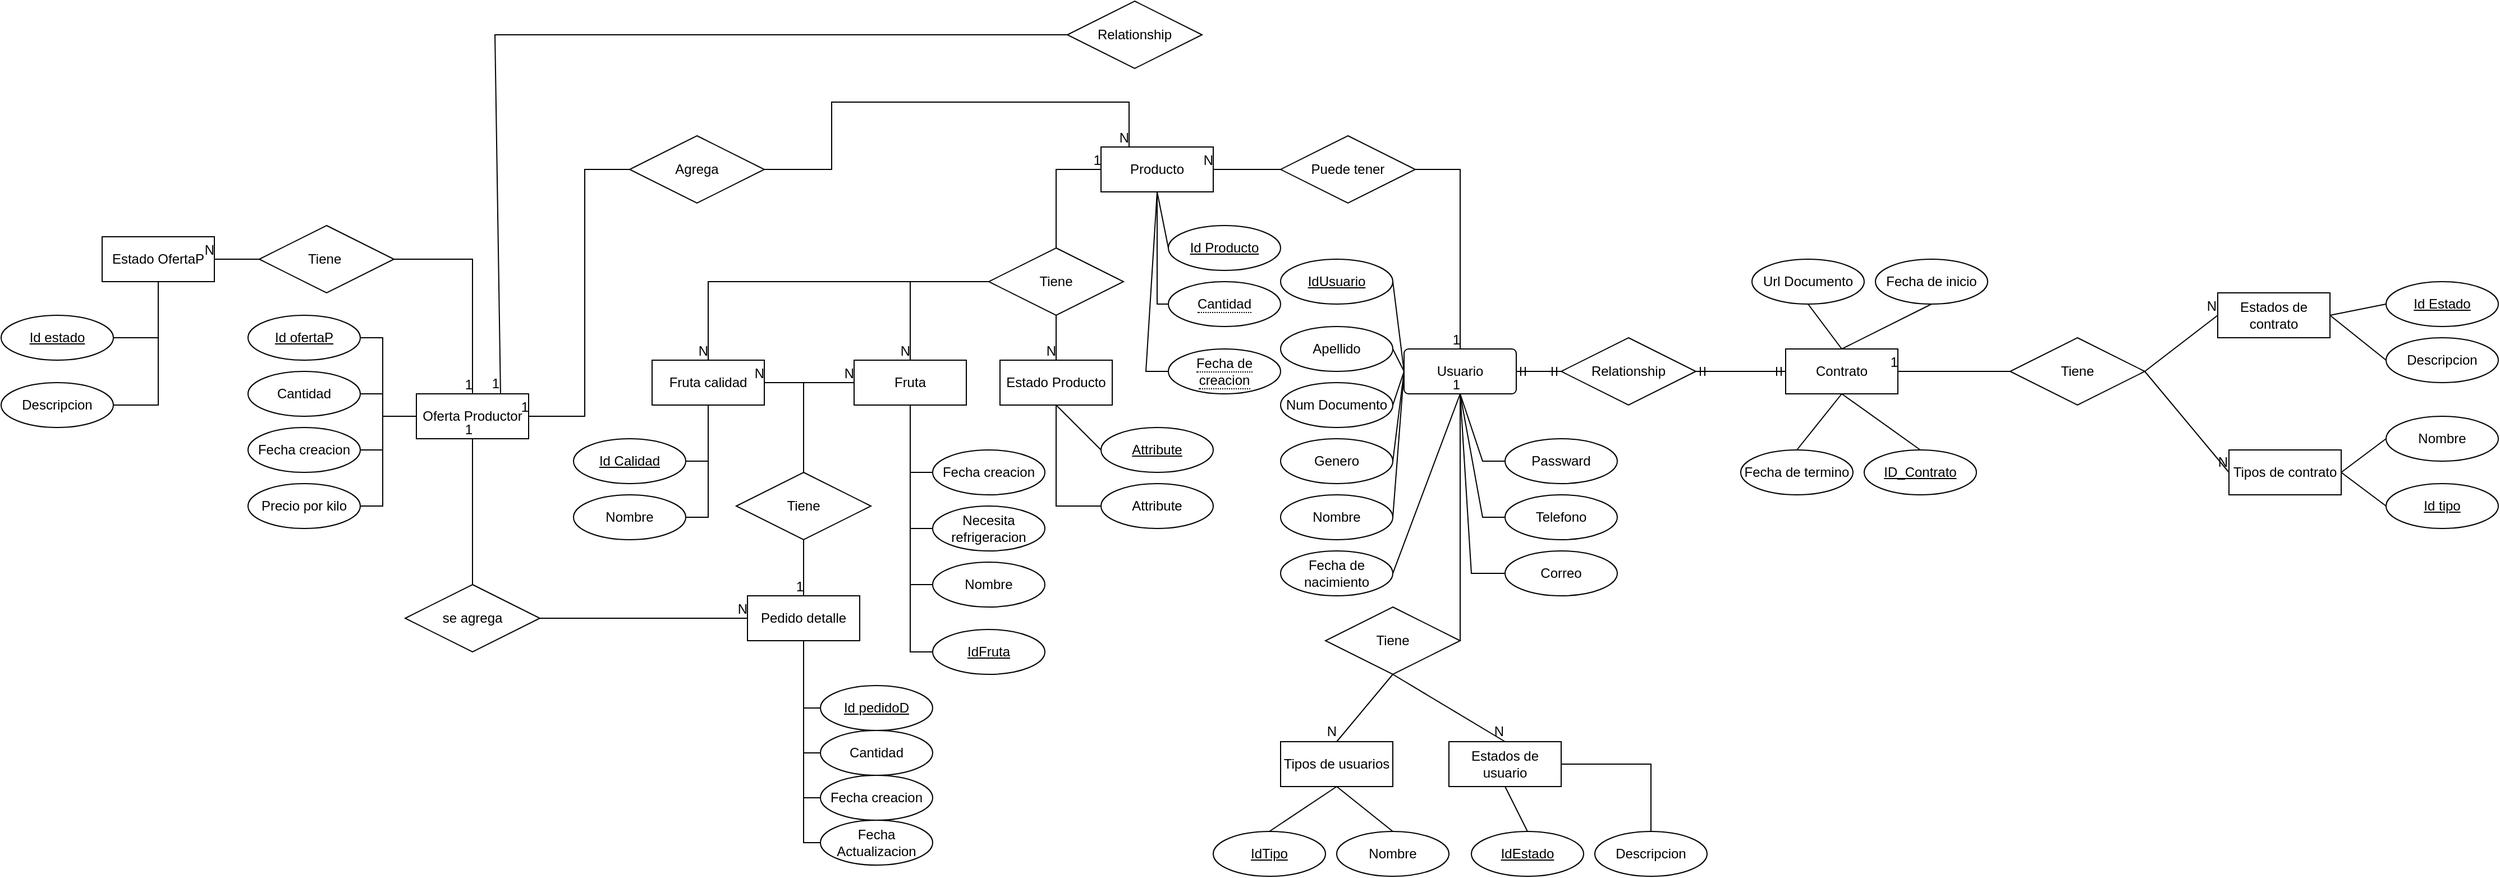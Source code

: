 <mxfile version="15.9.4" type="github">
  <diagram id="R2lEEEUBdFMjLlhIrx00" name="Page-1">
    <mxGraphModel dx="3326" dy="1999" grid="1" gridSize="10" guides="1" tooltips="1" connect="1" arrows="1" fold="1" page="1" pageScale="1" pageWidth="850" pageHeight="1100" math="0" shadow="0" extFonts="Permanent Marker^https://fonts.googleapis.com/css?family=Permanent+Marker">
      <root>
        <mxCell id="0" />
        <mxCell id="1" parent="0" />
        <mxCell id="aYr2zcl_cZT3gbwT4TpR-2" value="Contrato" style="whiteSpace=wrap;html=1;align=center;" vertex="1" parent="1">
          <mxGeometry x="450" y="210" width="100" height="40" as="geometry" />
        </mxCell>
        <mxCell id="aYr2zcl_cZT3gbwT4TpR-3" value="Tiene" style="shape=rhombus;perimeter=rhombusPerimeter;whiteSpace=wrap;html=1;align=center;" vertex="1" parent="1">
          <mxGeometry x="650" y="200" width="120" height="60" as="geometry" />
        </mxCell>
        <mxCell id="aYr2zcl_cZT3gbwT4TpR-4" value="Estados de contrato" style="whiteSpace=wrap;html=1;align=center;" vertex="1" parent="1">
          <mxGeometry x="835" y="160" width="100" height="40" as="geometry" />
        </mxCell>
        <mxCell id="aYr2zcl_cZT3gbwT4TpR-5" value="Tipos de contrato" style="whiteSpace=wrap;html=1;align=center;" vertex="1" parent="1">
          <mxGeometry x="845" y="300" width="100" height="40" as="geometry" />
        </mxCell>
        <mxCell id="aYr2zcl_cZT3gbwT4TpR-14" value="ID_Contrato&lt;br&gt;" style="ellipse;whiteSpace=wrap;html=1;align=center;fontStyle=4;" vertex="1" parent="1">
          <mxGeometry x="520" y="300" width="100" height="40" as="geometry" />
        </mxCell>
        <mxCell id="aYr2zcl_cZT3gbwT4TpR-15" value="Fecha de termino" style="ellipse;whiteSpace=wrap;html=1;align=center;" vertex="1" parent="1">
          <mxGeometry x="410" y="300" width="100" height="40" as="geometry" />
        </mxCell>
        <mxCell id="aYr2zcl_cZT3gbwT4TpR-16" value="Fecha de inicio" style="ellipse;whiteSpace=wrap;html=1;align=center;" vertex="1" parent="1">
          <mxGeometry x="530" y="130" width="100" height="40" as="geometry" />
        </mxCell>
        <mxCell id="aYr2zcl_cZT3gbwT4TpR-17" value="Url Documento" style="ellipse;whiteSpace=wrap;html=1;align=center;" vertex="1" parent="1">
          <mxGeometry x="420" y="130" width="100" height="40" as="geometry" />
        </mxCell>
        <mxCell id="aYr2zcl_cZT3gbwT4TpR-20" value="Descripcion" style="ellipse;whiteSpace=wrap;html=1;align=center;" vertex="1" parent="1">
          <mxGeometry x="985" y="200" width="100" height="40" as="geometry" />
        </mxCell>
        <mxCell id="aYr2zcl_cZT3gbwT4TpR-21" value="Id Estado" style="ellipse;whiteSpace=wrap;html=1;align=center;fontStyle=4;" vertex="1" parent="1">
          <mxGeometry x="985" y="150" width="100" height="40" as="geometry" />
        </mxCell>
        <mxCell id="aYr2zcl_cZT3gbwT4TpR-22" value="Nombre" style="ellipse;whiteSpace=wrap;html=1;align=center;" vertex="1" parent="1">
          <mxGeometry x="985" y="270" width="100" height="40" as="geometry" />
        </mxCell>
        <mxCell id="aYr2zcl_cZT3gbwT4TpR-23" value="Id tipo" style="ellipse;whiteSpace=wrap;html=1;align=center;fontStyle=4;" vertex="1" parent="1">
          <mxGeometry x="985" y="330" width="100" height="40" as="geometry" />
        </mxCell>
        <mxCell id="aYr2zcl_cZT3gbwT4TpR-24" value="" style="endArrow=none;html=1;rounded=0;exitX=0;exitY=0.5;exitDx=0;exitDy=0;entryX=1;entryY=0.5;entryDx=0;entryDy=0;" edge="1" parent="1" source="aYr2zcl_cZT3gbwT4TpR-23" target="aYr2zcl_cZT3gbwT4TpR-5">
          <mxGeometry relative="1" as="geometry">
            <mxPoint x="775" y="420" as="sourcePoint" />
            <mxPoint x="935" y="420" as="targetPoint" />
          </mxGeometry>
        </mxCell>
        <mxCell id="aYr2zcl_cZT3gbwT4TpR-26" value="" style="endArrow=none;html=1;rounded=0;exitX=0;exitY=0.5;exitDx=0;exitDy=0;entryX=1;entryY=0.5;entryDx=0;entryDy=0;" edge="1" parent="1" source="aYr2zcl_cZT3gbwT4TpR-21" target="aYr2zcl_cZT3gbwT4TpR-4">
          <mxGeometry relative="1" as="geometry">
            <mxPoint x="715" y="490" as="sourcePoint" />
            <mxPoint x="875" y="490" as="targetPoint" />
          </mxGeometry>
        </mxCell>
        <mxCell id="aYr2zcl_cZT3gbwT4TpR-29" value="" style="endArrow=none;html=1;rounded=0;entryX=1;entryY=0.5;entryDx=0;entryDy=0;exitX=0;exitY=0.5;exitDx=0;exitDy=0;" edge="1" parent="1" source="aYr2zcl_cZT3gbwT4TpR-3" target="aYr2zcl_cZT3gbwT4TpR-2">
          <mxGeometry relative="1" as="geometry">
            <mxPoint x="520" y="400" as="sourcePoint" />
            <mxPoint x="680" y="400" as="targetPoint" />
          </mxGeometry>
        </mxCell>
        <mxCell id="aYr2zcl_cZT3gbwT4TpR-30" value="1" style="resizable=0;html=1;align=right;verticalAlign=bottom;" connectable="0" vertex="1" parent="aYr2zcl_cZT3gbwT4TpR-29">
          <mxGeometry x="1" relative="1" as="geometry" />
        </mxCell>
        <mxCell id="aYr2zcl_cZT3gbwT4TpR-31" value="" style="endArrow=none;html=1;rounded=0;exitX=1;exitY=0.5;exitDx=0;exitDy=0;entryX=0;entryY=0.5;entryDx=0;entryDy=0;" edge="1" parent="1" source="aYr2zcl_cZT3gbwT4TpR-3" target="aYr2zcl_cZT3gbwT4TpR-4">
          <mxGeometry relative="1" as="geometry">
            <mxPoint x="725" y="119.5" as="sourcePoint" />
            <mxPoint x="885" y="119.5" as="targetPoint" />
          </mxGeometry>
        </mxCell>
        <mxCell id="aYr2zcl_cZT3gbwT4TpR-32" value="N" style="resizable=0;html=1;align=right;verticalAlign=bottom;" connectable="0" vertex="1" parent="aYr2zcl_cZT3gbwT4TpR-31">
          <mxGeometry x="1" relative="1" as="geometry" />
        </mxCell>
        <mxCell id="aYr2zcl_cZT3gbwT4TpR-33" value="" style="endArrow=none;html=1;rounded=0;entryX=0;entryY=0.5;entryDx=0;entryDy=0;exitX=1;exitY=0.5;exitDx=0;exitDy=0;" edge="1" parent="1" source="aYr2zcl_cZT3gbwT4TpR-3" target="aYr2zcl_cZT3gbwT4TpR-5">
          <mxGeometry relative="1" as="geometry">
            <mxPoint x="725" y="120" as="sourcePoint" />
            <mxPoint x="745" y="310" as="targetPoint" />
          </mxGeometry>
        </mxCell>
        <mxCell id="aYr2zcl_cZT3gbwT4TpR-34" value="N" style="resizable=0;html=1;align=right;verticalAlign=bottom;" connectable="0" vertex="1" parent="aYr2zcl_cZT3gbwT4TpR-33">
          <mxGeometry x="1" relative="1" as="geometry" />
        </mxCell>
        <mxCell id="aYr2zcl_cZT3gbwT4TpR-35" value="" style="endArrow=none;html=1;rounded=0;exitX=0;exitY=0.5;exitDx=0;exitDy=0;entryX=1;entryY=0.5;entryDx=0;entryDy=0;" edge="1" parent="1" source="aYr2zcl_cZT3gbwT4TpR-20" target="aYr2zcl_cZT3gbwT4TpR-4">
          <mxGeometry relative="1" as="geometry">
            <mxPoint x="985" y="219.5" as="sourcePoint" />
            <mxPoint x="1145" y="219.5" as="targetPoint" />
          </mxGeometry>
        </mxCell>
        <mxCell id="aYr2zcl_cZT3gbwT4TpR-36" value="" style="endArrow=none;html=1;rounded=0;exitX=1;exitY=0.5;exitDx=0;exitDy=0;entryX=0;entryY=0.5;entryDx=0;entryDy=0;" edge="1" parent="1" source="aYr2zcl_cZT3gbwT4TpR-5" target="aYr2zcl_cZT3gbwT4TpR-22">
          <mxGeometry relative="1" as="geometry">
            <mxPoint x="735" y="510" as="sourcePoint" />
            <mxPoint x="895" y="510" as="targetPoint" />
          </mxGeometry>
        </mxCell>
        <mxCell id="aYr2zcl_cZT3gbwT4TpR-37" value="" style="endArrow=none;html=1;rounded=0;exitX=0.5;exitY=1;exitDx=0;exitDy=0;entryX=0.5;entryY=0;entryDx=0;entryDy=0;" edge="1" parent="1" source="aYr2zcl_cZT3gbwT4TpR-16" target="aYr2zcl_cZT3gbwT4TpR-2">
          <mxGeometry relative="1" as="geometry">
            <mxPoint x="900" y="140" as="sourcePoint" />
            <mxPoint x="810" y="180" as="targetPoint" />
            <Array as="points" />
          </mxGeometry>
        </mxCell>
        <mxCell id="aYr2zcl_cZT3gbwT4TpR-38" value="" style="endArrow=none;html=1;rounded=0;exitX=0.5;exitY=1;exitDx=0;exitDy=0;entryX=0.5;entryY=0;entryDx=0;entryDy=0;" edge="1" parent="1" source="aYr2zcl_cZT3gbwT4TpR-17" target="aYr2zcl_cZT3gbwT4TpR-2">
          <mxGeometry relative="1" as="geometry">
            <mxPoint x="910" y="150" as="sourcePoint" />
            <mxPoint x="820" y="190" as="targetPoint" />
          </mxGeometry>
        </mxCell>
        <mxCell id="aYr2zcl_cZT3gbwT4TpR-39" value="" style="endArrow=none;html=1;rounded=0;exitX=0.5;exitY=0;exitDx=0;exitDy=0;entryX=0.5;entryY=1;entryDx=0;entryDy=0;" edge="1" parent="1" source="aYr2zcl_cZT3gbwT4TpR-15" target="aYr2zcl_cZT3gbwT4TpR-2">
          <mxGeometry relative="1" as="geometry">
            <mxPoint x="920" y="160" as="sourcePoint" />
            <mxPoint x="830" y="200" as="targetPoint" />
          </mxGeometry>
        </mxCell>
        <mxCell id="aYr2zcl_cZT3gbwT4TpR-40" value="" style="endArrow=none;html=1;rounded=0;exitX=0.5;exitY=0;exitDx=0;exitDy=0;entryX=0.5;entryY=1;entryDx=0;entryDy=0;" edge="1" parent="1" source="aYr2zcl_cZT3gbwT4TpR-14" target="aYr2zcl_cZT3gbwT4TpR-2">
          <mxGeometry relative="1" as="geometry">
            <mxPoint x="930" y="170" as="sourcePoint" />
            <mxPoint x="840" y="210" as="targetPoint" />
          </mxGeometry>
        </mxCell>
        <mxCell id="aYr2zcl_cZT3gbwT4TpR-41" value="Relationship" style="shape=rhombus;perimeter=rhombusPerimeter;whiteSpace=wrap;html=1;align=center;" vertex="1" parent="1">
          <mxGeometry x="250" y="200" width="120" height="60" as="geometry" />
        </mxCell>
        <mxCell id="aYr2zcl_cZT3gbwT4TpR-42" value="Usuario" style="rounded=1;arcSize=10;whiteSpace=wrap;html=1;align=center;" vertex="1" parent="1">
          <mxGeometry x="110" y="210" width="100" height="40" as="geometry" />
        </mxCell>
        <mxCell id="aYr2zcl_cZT3gbwT4TpR-43" value="Tiene" style="shape=rhombus;perimeter=rhombusPerimeter;whiteSpace=wrap;html=1;align=center;" vertex="1" parent="1">
          <mxGeometry x="40" y="440" width="120" height="60" as="geometry" />
        </mxCell>
        <mxCell id="aYr2zcl_cZT3gbwT4TpR-44" value="Tipos de usuarios" style="whiteSpace=wrap;html=1;align=center;" vertex="1" parent="1">
          <mxGeometry y="560" width="100" height="40" as="geometry" />
        </mxCell>
        <mxCell id="aYr2zcl_cZT3gbwT4TpR-45" value="Estados de usuario" style="whiteSpace=wrap;html=1;align=center;" vertex="1" parent="1">
          <mxGeometry x="150" y="560" width="100" height="40" as="geometry" />
        </mxCell>
        <mxCell id="aYr2zcl_cZT3gbwT4TpR-46" value="" style="endArrow=none;html=1;rounded=0;entryX=0.5;entryY=1;entryDx=0;entryDy=0;exitX=1;exitY=0.5;exitDx=0;exitDy=0;" edge="1" parent="1" source="aYr2zcl_cZT3gbwT4TpR-43" target="aYr2zcl_cZT3gbwT4TpR-42">
          <mxGeometry relative="1" as="geometry">
            <mxPoint x="100" y="510" as="sourcePoint" />
            <mxPoint x="260" y="510" as="targetPoint" />
          </mxGeometry>
        </mxCell>
        <mxCell id="aYr2zcl_cZT3gbwT4TpR-47" value="1" style="resizable=0;html=1;align=right;verticalAlign=bottom;" connectable="0" vertex="1" parent="aYr2zcl_cZT3gbwT4TpR-46">
          <mxGeometry x="1" relative="1" as="geometry" />
        </mxCell>
        <mxCell id="aYr2zcl_cZT3gbwT4TpR-48" value="" style="endArrow=none;html=1;rounded=0;exitX=0.5;exitY=1;exitDx=0;exitDy=0;entryX=0.5;entryY=0;entryDx=0;entryDy=0;" edge="1" parent="1" source="aYr2zcl_cZT3gbwT4TpR-43" target="aYr2zcl_cZT3gbwT4TpR-44">
          <mxGeometry relative="1" as="geometry">
            <mxPoint x="60" y="500" as="sourcePoint" />
            <mxPoint x="220" y="500" as="targetPoint" />
          </mxGeometry>
        </mxCell>
        <mxCell id="aYr2zcl_cZT3gbwT4TpR-49" value="N" style="resizable=0;html=1;align=right;verticalAlign=bottom;" connectable="0" vertex="1" parent="aYr2zcl_cZT3gbwT4TpR-48">
          <mxGeometry x="1" relative="1" as="geometry" />
        </mxCell>
        <mxCell id="aYr2zcl_cZT3gbwT4TpR-55" value="" style="edgeStyle=entityRelationEdgeStyle;fontSize=12;html=1;endArrow=ERmandOne;startArrow=ERmandOne;rounded=0;entryX=0;entryY=0.5;entryDx=0;entryDy=0;exitX=1;exitY=0.5;exitDx=0;exitDy=0;" edge="1" parent="1" source="aYr2zcl_cZT3gbwT4TpR-41" target="aYr2zcl_cZT3gbwT4TpR-2">
          <mxGeometry width="100" height="100" relative="1" as="geometry">
            <mxPoint x="140" y="670" as="sourcePoint" />
            <mxPoint x="240" y="570" as="targetPoint" />
          </mxGeometry>
        </mxCell>
        <mxCell id="aYr2zcl_cZT3gbwT4TpR-56" value="" style="edgeStyle=entityRelationEdgeStyle;fontSize=12;html=1;endArrow=ERmandOne;startArrow=ERmandOne;rounded=0;entryX=0;entryY=0.5;entryDx=0;entryDy=0;exitX=1;exitY=0.5;exitDx=0;exitDy=0;" edge="1" parent="1" source="aYr2zcl_cZT3gbwT4TpR-42" target="aYr2zcl_cZT3gbwT4TpR-41">
          <mxGeometry width="100" height="100" relative="1" as="geometry">
            <mxPoint x="380" y="240" as="sourcePoint" />
            <mxPoint x="460" y="240" as="targetPoint" />
          </mxGeometry>
        </mxCell>
        <mxCell id="aYr2zcl_cZT3gbwT4TpR-57" value="IdTipo" style="ellipse;whiteSpace=wrap;html=1;align=center;fontStyle=4;" vertex="1" parent="1">
          <mxGeometry x="-60" y="640" width="100" height="40" as="geometry" />
        </mxCell>
        <mxCell id="aYr2zcl_cZT3gbwT4TpR-58" value="Nombre" style="ellipse;whiteSpace=wrap;html=1;align=center;" vertex="1" parent="1">
          <mxGeometry x="50" y="640" width="100" height="40" as="geometry" />
        </mxCell>
        <mxCell id="aYr2zcl_cZT3gbwT4TpR-59" value="IdEstado" style="ellipse;whiteSpace=wrap;html=1;align=center;fontStyle=4;" vertex="1" parent="1">
          <mxGeometry x="170" y="640" width="100" height="40" as="geometry" />
        </mxCell>
        <mxCell id="aYr2zcl_cZT3gbwT4TpR-60" value="Descripcion" style="ellipse;whiteSpace=wrap;html=1;align=center;" vertex="1" parent="1">
          <mxGeometry x="280" y="640" width="100" height="40" as="geometry" />
        </mxCell>
        <mxCell id="aYr2zcl_cZT3gbwT4TpR-61" value="" style="endArrow=none;html=1;rounded=0;exitX=1;exitY=0.5;exitDx=0;exitDy=0;entryX=0.5;entryY=0;entryDx=0;entryDy=0;" edge="1" parent="1" source="aYr2zcl_cZT3gbwT4TpR-45" target="aYr2zcl_cZT3gbwT4TpR-60">
          <mxGeometry relative="1" as="geometry">
            <mxPoint x="100" y="710" as="sourcePoint" />
            <mxPoint x="260" y="710" as="targetPoint" />
            <Array as="points">
              <mxPoint x="330" y="580" />
            </Array>
          </mxGeometry>
        </mxCell>
        <mxCell id="aYr2zcl_cZT3gbwT4TpR-62" value="" style="endArrow=none;html=1;rounded=0;exitX=0.5;exitY=1;exitDx=0;exitDy=0;entryX=0.5;entryY=0;entryDx=0;entryDy=0;" edge="1" parent="1" source="aYr2zcl_cZT3gbwT4TpR-45" target="aYr2zcl_cZT3gbwT4TpR-59">
          <mxGeometry relative="1" as="geometry">
            <mxPoint x="260" y="590" as="sourcePoint" />
            <mxPoint x="310" y="580" as="targetPoint" />
          </mxGeometry>
        </mxCell>
        <mxCell id="aYr2zcl_cZT3gbwT4TpR-63" value="" style="endArrow=none;html=1;rounded=0;exitX=0.5;exitY=1;exitDx=0;exitDy=0;entryX=0.5;entryY=0;entryDx=0;entryDy=0;" edge="1" parent="1" source="aYr2zcl_cZT3gbwT4TpR-44" target="aYr2zcl_cZT3gbwT4TpR-58">
          <mxGeometry relative="1" as="geometry">
            <mxPoint x="270" y="600" as="sourcePoint" />
            <mxPoint x="320" y="590" as="targetPoint" />
            <Array as="points" />
          </mxGeometry>
        </mxCell>
        <mxCell id="aYr2zcl_cZT3gbwT4TpR-64" value="" style="endArrow=none;html=1;rounded=0;exitX=0.5;exitY=1;exitDx=0;exitDy=0;entryX=0.5;entryY=0;entryDx=0;entryDy=0;" edge="1" parent="1" source="aYr2zcl_cZT3gbwT4TpR-44" target="aYr2zcl_cZT3gbwT4TpR-57">
          <mxGeometry relative="1" as="geometry">
            <mxPoint x="280" y="610" as="sourcePoint" />
            <mxPoint x="330" y="600" as="targetPoint" />
          </mxGeometry>
        </mxCell>
        <mxCell id="aYr2zcl_cZT3gbwT4TpR-65" value="IdUsuario" style="ellipse;whiteSpace=wrap;html=1;align=center;fontStyle=4;" vertex="1" parent="1">
          <mxGeometry y="130" width="100" height="40" as="geometry" />
        </mxCell>
        <mxCell id="aYr2zcl_cZT3gbwT4TpR-66" value="Correo" style="ellipse;whiteSpace=wrap;html=1;align=center;" vertex="1" parent="1">
          <mxGeometry x="200" y="390" width="100" height="40" as="geometry" />
        </mxCell>
        <mxCell id="aYr2zcl_cZT3gbwT4TpR-67" value="Genero" style="ellipse;whiteSpace=wrap;html=1;align=center;" vertex="1" parent="1">
          <mxGeometry y="290" width="100" height="40" as="geometry" />
        </mxCell>
        <mxCell id="aYr2zcl_cZT3gbwT4TpR-68" value="Fecha de nacimiento" style="ellipse;whiteSpace=wrap;html=1;align=center;direction=west;" vertex="1" parent="1">
          <mxGeometry y="390" width="100" height="40" as="geometry" />
        </mxCell>
        <mxCell id="aYr2zcl_cZT3gbwT4TpR-69" value="Apellido" style="ellipse;whiteSpace=wrap;html=1;align=center;" vertex="1" parent="1">
          <mxGeometry y="190" width="100" height="40" as="geometry" />
        </mxCell>
        <mxCell id="aYr2zcl_cZT3gbwT4TpR-70" value="Nombre" style="ellipse;whiteSpace=wrap;html=1;align=center;" vertex="1" parent="1">
          <mxGeometry y="340" width="100" height="40" as="geometry" />
        </mxCell>
        <mxCell id="aYr2zcl_cZT3gbwT4TpR-71" value="Num Documento" style="ellipse;whiteSpace=wrap;html=1;align=center;" vertex="1" parent="1">
          <mxGeometry y="240" width="100" height="40" as="geometry" />
        </mxCell>
        <mxCell id="aYr2zcl_cZT3gbwT4TpR-72" value="Telefono" style="ellipse;whiteSpace=wrap;html=1;align=center;" vertex="1" parent="1">
          <mxGeometry x="200" y="340" width="100" height="40" as="geometry" />
        </mxCell>
        <mxCell id="aYr2zcl_cZT3gbwT4TpR-73" value="Passward" style="ellipse;whiteSpace=wrap;html=1;align=center;" vertex="1" parent="1">
          <mxGeometry x="200" y="290" width="100" height="40" as="geometry" />
        </mxCell>
        <mxCell id="aYr2zcl_cZT3gbwT4TpR-74" value="" style="endArrow=none;html=1;rounded=0;exitX=1;exitY=0.5;exitDx=0;exitDy=0;entryX=0;entryY=0.5;entryDx=0;entryDy=0;" edge="1" parent="1" source="aYr2zcl_cZT3gbwT4TpR-69" target="aYr2zcl_cZT3gbwT4TpR-42">
          <mxGeometry relative="1" as="geometry">
            <mxPoint x="90" y="460" as="sourcePoint" />
            <mxPoint x="140" y="500" as="targetPoint" />
          </mxGeometry>
        </mxCell>
        <mxCell id="aYr2zcl_cZT3gbwT4TpR-75" value="" style="endArrow=none;html=1;rounded=0;exitX=1;exitY=0.5;exitDx=0;exitDy=0;entryX=0;entryY=0.5;entryDx=0;entryDy=0;" edge="1" parent="1" source="aYr2zcl_cZT3gbwT4TpR-71" target="aYr2zcl_cZT3gbwT4TpR-42">
          <mxGeometry relative="1" as="geometry">
            <mxPoint x="100" y="470" as="sourcePoint" />
            <mxPoint x="150" y="510" as="targetPoint" />
          </mxGeometry>
        </mxCell>
        <mxCell id="aYr2zcl_cZT3gbwT4TpR-76" value="" style="endArrow=none;html=1;rounded=0;exitX=1;exitY=0.5;exitDx=0;exitDy=0;entryX=0;entryY=0.5;entryDx=0;entryDy=0;" edge="1" parent="1" source="aYr2zcl_cZT3gbwT4TpR-65" target="aYr2zcl_cZT3gbwT4TpR-42">
          <mxGeometry relative="1" as="geometry">
            <mxPoint x="100" y="220" as="sourcePoint" />
            <mxPoint x="120" y="240" as="targetPoint" />
          </mxGeometry>
        </mxCell>
        <mxCell id="aYr2zcl_cZT3gbwT4TpR-77" value="" style="endArrow=none;html=1;rounded=0;entryX=0;entryY=0.5;entryDx=0;entryDy=0;exitX=1;exitY=0.5;exitDx=0;exitDy=0;" edge="1" parent="1" source="aYr2zcl_cZT3gbwT4TpR-67" target="aYr2zcl_cZT3gbwT4TpR-42">
          <mxGeometry relative="1" as="geometry">
            <mxPoint x="100" y="280" as="sourcePoint" />
            <mxPoint x="120" y="240" as="targetPoint" />
          </mxGeometry>
        </mxCell>
        <mxCell id="aYr2zcl_cZT3gbwT4TpR-78" value="" style="endArrow=none;html=1;rounded=0;exitX=1;exitY=0.5;exitDx=0;exitDy=0;entryX=0;entryY=0.5;entryDx=0;entryDy=0;" edge="1" parent="1" source="aYr2zcl_cZT3gbwT4TpR-70" target="aYr2zcl_cZT3gbwT4TpR-42">
          <mxGeometry relative="1" as="geometry">
            <mxPoint x="100" y="160" as="sourcePoint" />
            <mxPoint x="170" y="180" as="targetPoint" />
          </mxGeometry>
        </mxCell>
        <mxCell id="aYr2zcl_cZT3gbwT4TpR-79" value="" style="endArrow=none;html=1;rounded=0;exitX=0.5;exitY=1;exitDx=0;exitDy=0;entryX=0;entryY=0.5;entryDx=0;entryDy=0;" edge="1" parent="1" source="aYr2zcl_cZT3gbwT4TpR-42" target="aYr2zcl_cZT3gbwT4TpR-73">
          <mxGeometry relative="1" as="geometry">
            <mxPoint x="100" y="160" as="sourcePoint" />
            <mxPoint x="150" y="140" as="targetPoint" />
            <Array as="points">
              <mxPoint x="180" y="310" />
            </Array>
          </mxGeometry>
        </mxCell>
        <mxCell id="aYr2zcl_cZT3gbwT4TpR-83" value="" style="endArrow=none;html=1;rounded=0;exitX=0.5;exitY=1;exitDx=0;exitDy=0;entryX=0;entryY=0.5;entryDx=0;entryDy=0;" edge="1" parent="1" source="aYr2zcl_cZT3gbwT4TpR-42" target="aYr2zcl_cZT3gbwT4TpR-68">
          <mxGeometry relative="1" as="geometry">
            <mxPoint x="120" y="240" as="sourcePoint" />
            <mxPoint x="124.645" y="164.142" as="targetPoint" />
          </mxGeometry>
        </mxCell>
        <mxCell id="aYr2zcl_cZT3gbwT4TpR-84" value="" style="endArrow=none;html=1;rounded=0;exitX=0.5;exitY=1;exitDx=0;exitDy=0;entryX=0;entryY=0.5;entryDx=0;entryDy=0;" edge="1" parent="1" source="aYr2zcl_cZT3gbwT4TpR-42" target="aYr2zcl_cZT3gbwT4TpR-66">
          <mxGeometry relative="1" as="geometry">
            <mxPoint x="170" y="260" as="sourcePoint" />
            <mxPoint x="260" y="370" as="targetPoint" />
            <Array as="points">
              <mxPoint x="170" y="410" />
            </Array>
          </mxGeometry>
        </mxCell>
        <mxCell id="aYr2zcl_cZT3gbwT4TpR-85" value="" style="endArrow=none;html=1;rounded=0;exitX=0.5;exitY=1;exitDx=0;exitDy=0;entryX=0;entryY=0.5;entryDx=0;entryDy=0;" edge="1" parent="1" source="aYr2zcl_cZT3gbwT4TpR-42" target="aYr2zcl_cZT3gbwT4TpR-72">
          <mxGeometry relative="1" as="geometry">
            <mxPoint x="170" y="260" as="sourcePoint" />
            <mxPoint x="260" y="350" as="targetPoint" />
            <Array as="points">
              <mxPoint x="180" y="360" />
            </Array>
          </mxGeometry>
        </mxCell>
        <mxCell id="aYr2zcl_cZT3gbwT4TpR-86" value="" style="endArrow=none;html=1;rounded=0;exitX=0.5;exitY=1;exitDx=0;exitDy=0;entryX=0.5;entryY=0;entryDx=0;entryDy=0;" edge="1" parent="1" source="aYr2zcl_cZT3gbwT4TpR-43" target="aYr2zcl_cZT3gbwT4TpR-45">
          <mxGeometry relative="1" as="geometry">
            <mxPoint x="100.0" y="310" as="sourcePoint" />
            <mxPoint x="60.0" y="570.0" as="targetPoint" />
          </mxGeometry>
        </mxCell>
        <mxCell id="aYr2zcl_cZT3gbwT4TpR-87" value="N" style="resizable=0;html=1;align=right;verticalAlign=bottom;" connectable="0" vertex="1" parent="aYr2zcl_cZT3gbwT4TpR-86">
          <mxGeometry x="1" relative="1" as="geometry" />
        </mxCell>
        <mxCell id="aYr2zcl_cZT3gbwT4TpR-90" value="Puede tener" style="shape=rhombus;perimeter=rhombusPerimeter;whiteSpace=wrap;html=1;align=center;" vertex="1" parent="1">
          <mxGeometry y="20" width="120" height="60" as="geometry" />
        </mxCell>
        <mxCell id="aYr2zcl_cZT3gbwT4TpR-91" value="Producto" style="whiteSpace=wrap;html=1;align=center;" vertex="1" parent="1">
          <mxGeometry x="-160" y="30" width="100" height="40" as="geometry" />
        </mxCell>
        <mxCell id="aYr2zcl_cZT3gbwT4TpR-92" value="" style="endArrow=none;html=1;rounded=0;entryX=0.5;entryY=0;entryDx=0;entryDy=0;exitX=1;exitY=0.5;exitDx=0;exitDy=0;" edge="1" parent="1" source="aYr2zcl_cZT3gbwT4TpR-90" target="aYr2zcl_cZT3gbwT4TpR-42">
          <mxGeometry relative="1" as="geometry">
            <mxPoint x="130" y="120" as="sourcePoint" />
            <mxPoint x="410" y="110" as="targetPoint" />
            <Array as="points">
              <mxPoint x="160" y="50" />
            </Array>
          </mxGeometry>
        </mxCell>
        <mxCell id="aYr2zcl_cZT3gbwT4TpR-93" value="1" style="resizable=0;html=1;align=right;verticalAlign=bottom;" connectable="0" vertex="1" parent="aYr2zcl_cZT3gbwT4TpR-92">
          <mxGeometry x="1" relative="1" as="geometry" />
        </mxCell>
        <mxCell id="aYr2zcl_cZT3gbwT4TpR-94" value="" style="endArrow=none;html=1;rounded=0;exitX=0;exitY=0.5;exitDx=0;exitDy=0;entryX=1;entryY=0.5;entryDx=0;entryDy=0;" edge="1" parent="1" source="aYr2zcl_cZT3gbwT4TpR-90" target="aYr2zcl_cZT3gbwT4TpR-91">
          <mxGeometry relative="1" as="geometry">
            <mxPoint x="-270" y="260" as="sourcePoint" />
            <mxPoint x="-110" y="260" as="targetPoint" />
          </mxGeometry>
        </mxCell>
        <mxCell id="aYr2zcl_cZT3gbwT4TpR-95" value="N" style="resizable=0;html=1;align=right;verticalAlign=bottom;" connectable="0" vertex="1" parent="aYr2zcl_cZT3gbwT4TpR-94">
          <mxGeometry x="1" relative="1" as="geometry" />
        </mxCell>
        <mxCell id="aYr2zcl_cZT3gbwT4TpR-96" value="&lt;span style=&quot;border-bottom: 1px dotted&quot;&gt;Fecha de creacion&lt;br&gt;&lt;/span&gt;" style="ellipse;whiteSpace=wrap;html=1;align=center;" vertex="1" parent="1">
          <mxGeometry x="-100" y="210" width="100" height="40" as="geometry" />
        </mxCell>
        <mxCell id="aYr2zcl_cZT3gbwT4TpR-97" value="Id Producto" style="ellipse;whiteSpace=wrap;html=1;align=center;fontStyle=4;" vertex="1" parent="1">
          <mxGeometry x="-100" y="100" width="100" height="40" as="geometry" />
        </mxCell>
        <mxCell id="aYr2zcl_cZT3gbwT4TpR-98" value="&lt;span style=&quot;border-bottom: 1px dotted&quot;&gt;Cantidad&lt;/span&gt;" style="ellipse;whiteSpace=wrap;html=1;align=center;" vertex="1" parent="1">
          <mxGeometry x="-100" y="150" width="100" height="40" as="geometry" />
        </mxCell>
        <mxCell id="aYr2zcl_cZT3gbwT4TpR-99" value="" style="endArrow=none;html=1;rounded=0;exitX=0;exitY=0.5;exitDx=0;exitDy=0;entryX=0.5;entryY=1;entryDx=0;entryDy=0;" edge="1" parent="1" source="aYr2zcl_cZT3gbwT4TpR-97" target="aYr2zcl_cZT3gbwT4TpR-91">
          <mxGeometry relative="1" as="geometry">
            <mxPoint x="260" y="180" as="sourcePoint" />
            <mxPoint x="420" y="180" as="targetPoint" />
            <Array as="points" />
          </mxGeometry>
        </mxCell>
        <mxCell id="aYr2zcl_cZT3gbwT4TpR-100" value="" style="endArrow=none;html=1;rounded=0;entryX=0;entryY=0.5;entryDx=0;entryDy=0;exitX=0.5;exitY=1;exitDx=0;exitDy=0;" edge="1" parent="1" source="aYr2zcl_cZT3gbwT4TpR-91" target="aYr2zcl_cZT3gbwT4TpR-98">
          <mxGeometry relative="1" as="geometry">
            <mxPoint x="-440" y="219.29" as="sourcePoint" />
            <mxPoint x="-280" y="219.29" as="targetPoint" />
            <Array as="points">
              <mxPoint x="-110" y="170" />
            </Array>
          </mxGeometry>
        </mxCell>
        <mxCell id="aYr2zcl_cZT3gbwT4TpR-101" value="" style="endArrow=none;html=1;rounded=0;entryX=0;entryY=0.5;entryDx=0;entryDy=0;exitX=0.5;exitY=1;exitDx=0;exitDy=0;" edge="1" parent="1" source="aYr2zcl_cZT3gbwT4TpR-91" target="aYr2zcl_cZT3gbwT4TpR-96">
          <mxGeometry relative="1" as="geometry">
            <mxPoint x="-350" y="180" as="sourcePoint" />
            <mxPoint x="-190" y="180" as="targetPoint" />
            <Array as="points">
              <mxPoint x="-120" y="230" />
            </Array>
          </mxGeometry>
        </mxCell>
        <mxCell id="aYr2zcl_cZT3gbwT4TpR-102" value="Tiene" style="shape=rhombus;perimeter=rhombusPerimeter;whiteSpace=wrap;html=1;align=center;" vertex="1" parent="1">
          <mxGeometry x="-260" y="120" width="120" height="60" as="geometry" />
        </mxCell>
        <mxCell id="aYr2zcl_cZT3gbwT4TpR-103" value="Estado Producto" style="whiteSpace=wrap;html=1;align=center;" vertex="1" parent="1">
          <mxGeometry x="-250" y="220" width="100" height="40" as="geometry" />
        </mxCell>
        <mxCell id="aYr2zcl_cZT3gbwT4TpR-104" value="" style="endArrow=none;html=1;rounded=0;entryX=0;entryY=0.5;entryDx=0;entryDy=0;exitX=0.5;exitY=0;exitDx=0;exitDy=0;" edge="1" parent="1" source="aYr2zcl_cZT3gbwT4TpR-102" target="aYr2zcl_cZT3gbwT4TpR-91">
          <mxGeometry relative="1" as="geometry">
            <mxPoint x="-430" y="320" as="sourcePoint" />
            <mxPoint x="-270" y="320" as="targetPoint" />
            <Array as="points">
              <mxPoint x="-200" y="50" />
            </Array>
          </mxGeometry>
        </mxCell>
        <mxCell id="aYr2zcl_cZT3gbwT4TpR-105" value="1" style="resizable=0;html=1;align=right;verticalAlign=bottom;" connectable="0" vertex="1" parent="aYr2zcl_cZT3gbwT4TpR-104">
          <mxGeometry x="1" relative="1" as="geometry" />
        </mxCell>
        <mxCell id="aYr2zcl_cZT3gbwT4TpR-106" value="" style="endArrow=none;html=1;rounded=0;exitX=0.5;exitY=1;exitDx=0;exitDy=0;entryX=0.5;entryY=0;entryDx=0;entryDy=0;" edge="1" parent="1" source="aYr2zcl_cZT3gbwT4TpR-102" target="aYr2zcl_cZT3gbwT4TpR-103">
          <mxGeometry relative="1" as="geometry">
            <mxPoint x="-320" y="320" as="sourcePoint" />
            <mxPoint x="-160" y="320" as="targetPoint" />
          </mxGeometry>
        </mxCell>
        <mxCell id="aYr2zcl_cZT3gbwT4TpR-107" value="N" style="resizable=0;html=1;align=right;verticalAlign=bottom;" connectable="0" vertex="1" parent="aYr2zcl_cZT3gbwT4TpR-106">
          <mxGeometry x="1" relative="1" as="geometry" />
        </mxCell>
        <mxCell id="aYr2zcl_cZT3gbwT4TpR-108" value="Attribute" style="ellipse;whiteSpace=wrap;html=1;align=center;fontStyle=4;" vertex="1" parent="1">
          <mxGeometry x="-160" y="280" width="100" height="40" as="geometry" />
        </mxCell>
        <mxCell id="aYr2zcl_cZT3gbwT4TpR-109" value="Attribute" style="ellipse;whiteSpace=wrap;html=1;align=center;" vertex="1" parent="1">
          <mxGeometry x="-160" y="330" width="100" height="40" as="geometry" />
        </mxCell>
        <mxCell id="aYr2zcl_cZT3gbwT4TpR-111" value="" style="endArrow=none;html=1;rounded=0;entryX=0.5;entryY=1;entryDx=0;entryDy=0;exitX=0;exitY=0.5;exitDx=0;exitDy=0;" edge="1" parent="1" source="aYr2zcl_cZT3gbwT4TpR-108" target="aYr2zcl_cZT3gbwT4TpR-103">
          <mxGeometry relative="1" as="geometry">
            <mxPoint x="-430" y="310" as="sourcePoint" />
            <mxPoint x="-270" y="310" as="targetPoint" />
          </mxGeometry>
        </mxCell>
        <mxCell id="aYr2zcl_cZT3gbwT4TpR-112" value="" style="endArrow=none;html=1;rounded=0;exitX=0;exitY=0.5;exitDx=0;exitDy=0;entryX=0.5;entryY=1;entryDx=0;entryDy=0;" edge="1" parent="1" source="aYr2zcl_cZT3gbwT4TpR-109" target="aYr2zcl_cZT3gbwT4TpR-103">
          <mxGeometry relative="1" as="geometry">
            <mxPoint x="-140" y="340" as="sourcePoint" />
            <mxPoint x="-260" y="340" as="targetPoint" />
            <Array as="points">
              <mxPoint x="-200" y="350" />
            </Array>
          </mxGeometry>
        </mxCell>
        <mxCell id="aYr2zcl_cZT3gbwT4TpR-113" value="Fruta" style="whiteSpace=wrap;html=1;align=center;" vertex="1" parent="1">
          <mxGeometry x="-380" y="220" width="100" height="40" as="geometry" />
        </mxCell>
        <mxCell id="aYr2zcl_cZT3gbwT4TpR-114" value="" style="endArrow=none;html=1;rounded=0;exitX=0;exitY=0.5;exitDx=0;exitDy=0;entryX=0.5;entryY=0;entryDx=0;entryDy=0;" edge="1" parent="1" source="aYr2zcl_cZT3gbwT4TpR-102" target="aYr2zcl_cZT3gbwT4TpR-113">
          <mxGeometry relative="1" as="geometry">
            <mxPoint x="-400" y="320" as="sourcePoint" />
            <mxPoint x="-240" y="320" as="targetPoint" />
            <Array as="points">
              <mxPoint x="-330" y="150" />
            </Array>
          </mxGeometry>
        </mxCell>
        <mxCell id="aYr2zcl_cZT3gbwT4TpR-115" value="N" style="resizable=0;html=1;align=right;verticalAlign=bottom;" connectable="0" vertex="1" parent="aYr2zcl_cZT3gbwT4TpR-114">
          <mxGeometry x="1" relative="1" as="geometry" />
        </mxCell>
        <mxCell id="aYr2zcl_cZT3gbwT4TpR-116" value="IdFruta" style="ellipse;whiteSpace=wrap;html=1;align=center;fontStyle=4;" vertex="1" parent="1">
          <mxGeometry x="-310" y="460" width="100" height="40" as="geometry" />
        </mxCell>
        <mxCell id="aYr2zcl_cZT3gbwT4TpR-117" value="Nombre" style="ellipse;whiteSpace=wrap;html=1;align=center;" vertex="1" parent="1">
          <mxGeometry x="-310" y="400" width="100" height="40" as="geometry" />
        </mxCell>
        <mxCell id="aYr2zcl_cZT3gbwT4TpR-118" value="Fecha creacion" style="ellipse;whiteSpace=wrap;html=1;align=center;" vertex="1" parent="1">
          <mxGeometry x="-310" y="300" width="100" height="40" as="geometry" />
        </mxCell>
        <mxCell id="aYr2zcl_cZT3gbwT4TpR-119" value="Necesita refrigeracion" style="ellipse;whiteSpace=wrap;html=1;align=center;" vertex="1" parent="1">
          <mxGeometry x="-310" y="350" width="100" height="40" as="geometry" />
        </mxCell>
        <mxCell id="aYr2zcl_cZT3gbwT4TpR-121" value="" style="endArrow=none;html=1;rounded=0;exitX=0.5;exitY=1;exitDx=0;exitDy=0;entryX=0;entryY=0.5;entryDx=0;entryDy=0;" edge="1" parent="1" source="aYr2zcl_cZT3gbwT4TpR-113" target="aYr2zcl_cZT3gbwT4TpR-116">
          <mxGeometry relative="1" as="geometry">
            <mxPoint x="-350" y="549" as="sourcePoint" />
            <mxPoint x="-190" y="549" as="targetPoint" />
            <Array as="points">
              <mxPoint x="-330" y="480" />
            </Array>
          </mxGeometry>
        </mxCell>
        <mxCell id="aYr2zcl_cZT3gbwT4TpR-122" value="" style="endArrow=none;html=1;rounded=0;exitX=0.5;exitY=1;exitDx=0;exitDy=0;entryX=0;entryY=0.5;entryDx=0;entryDy=0;" edge="1" parent="1" source="aYr2zcl_cZT3gbwT4TpR-113" target="aYr2zcl_cZT3gbwT4TpR-117">
          <mxGeometry relative="1" as="geometry">
            <mxPoint x="-340" y="559" as="sourcePoint" />
            <mxPoint x="-180" y="559" as="targetPoint" />
            <Array as="points">
              <mxPoint x="-330" y="420" />
            </Array>
          </mxGeometry>
        </mxCell>
        <mxCell id="aYr2zcl_cZT3gbwT4TpR-123" value="" style="endArrow=none;html=1;rounded=0;exitX=0.5;exitY=1;exitDx=0;exitDy=0;entryX=0;entryY=0.5;entryDx=0;entryDy=0;" edge="1" parent="1" source="aYr2zcl_cZT3gbwT4TpR-113" target="aYr2zcl_cZT3gbwT4TpR-118">
          <mxGeometry relative="1" as="geometry">
            <mxPoint x="-340" y="430" as="sourcePoint" />
            <mxPoint x="-180" y="430" as="targetPoint" />
            <Array as="points">
              <mxPoint x="-330" y="320" />
            </Array>
          </mxGeometry>
        </mxCell>
        <mxCell id="aYr2zcl_cZT3gbwT4TpR-124" value="" style="endArrow=none;html=1;rounded=0;exitX=0.5;exitY=1;exitDx=0;exitDy=0;entryX=0;entryY=0.5;entryDx=0;entryDy=0;" edge="1" parent="1" source="aYr2zcl_cZT3gbwT4TpR-113" target="aYr2zcl_cZT3gbwT4TpR-119">
          <mxGeometry relative="1" as="geometry">
            <mxPoint x="-320" y="579" as="sourcePoint" />
            <mxPoint x="-330" y="490" as="targetPoint" />
            <Array as="points">
              <mxPoint x="-330" y="370" />
            </Array>
          </mxGeometry>
        </mxCell>
        <mxCell id="aYr2zcl_cZT3gbwT4TpR-126" value="Fruta calidad" style="whiteSpace=wrap;html=1;align=center;" vertex="1" parent="1">
          <mxGeometry x="-560" y="220" width="100" height="40" as="geometry" />
        </mxCell>
        <mxCell id="aYr2zcl_cZT3gbwT4TpR-127" value="" style="endArrow=none;html=1;rounded=0;exitX=0;exitY=0.5;exitDx=0;exitDy=0;entryX=0.5;entryY=0;entryDx=0;entryDy=0;" edge="1" parent="1" source="aYr2zcl_cZT3gbwT4TpR-102" target="aYr2zcl_cZT3gbwT4TpR-126">
          <mxGeometry relative="1" as="geometry">
            <mxPoint x="-530" y="80" as="sourcePoint" />
            <mxPoint x="-590" y="150" as="targetPoint" />
            <Array as="points">
              <mxPoint x="-510" y="150" />
            </Array>
          </mxGeometry>
        </mxCell>
        <mxCell id="aYr2zcl_cZT3gbwT4TpR-128" value="N" style="resizable=0;html=1;align=right;verticalAlign=bottom;" connectable="0" vertex="1" parent="aYr2zcl_cZT3gbwT4TpR-127">
          <mxGeometry x="1" relative="1" as="geometry" />
        </mxCell>
        <mxCell id="aYr2zcl_cZT3gbwT4TpR-129" value="Nombre" style="ellipse;whiteSpace=wrap;html=1;align=center;" vertex="1" parent="1">
          <mxGeometry x="-630" y="340" width="100" height="40" as="geometry" />
        </mxCell>
        <mxCell id="aYr2zcl_cZT3gbwT4TpR-130" value="Id Calidad" style="ellipse;whiteSpace=wrap;html=1;align=center;fontStyle=4;" vertex="1" parent="1">
          <mxGeometry x="-630" y="290" width="100" height="40" as="geometry" />
        </mxCell>
        <mxCell id="aYr2zcl_cZT3gbwT4TpR-131" value="" style="endArrow=none;html=1;rounded=0;exitX=0.5;exitY=1;exitDx=0;exitDy=0;entryX=1;entryY=0.5;entryDx=0;entryDy=0;" edge="1" parent="1" source="aYr2zcl_cZT3gbwT4TpR-126" target="aYr2zcl_cZT3gbwT4TpR-130">
          <mxGeometry relative="1" as="geometry">
            <mxPoint x="-510" y="420" as="sourcePoint" />
            <mxPoint x="-510" y="340" as="targetPoint" />
            <Array as="points">
              <mxPoint x="-510" y="310" />
            </Array>
          </mxGeometry>
        </mxCell>
        <mxCell id="aYr2zcl_cZT3gbwT4TpR-132" value="" style="endArrow=none;html=1;rounded=0;exitX=0.5;exitY=1;exitDx=0;exitDy=0;entryX=1;entryY=0.5;entryDx=0;entryDy=0;" edge="1" parent="1" source="aYr2zcl_cZT3gbwT4TpR-126" target="aYr2zcl_cZT3gbwT4TpR-129">
          <mxGeometry relative="1" as="geometry">
            <mxPoint x="-490" y="510.0" as="sourcePoint" />
            <mxPoint x="-330" y="510.0" as="targetPoint" />
            <Array as="points">
              <mxPoint x="-510" y="360" />
            </Array>
          </mxGeometry>
        </mxCell>
        <mxCell id="aYr2zcl_cZT3gbwT4TpR-133" value="Pedido detalle" style="whiteSpace=wrap;html=1;align=center;" vertex="1" parent="1">
          <mxGeometry x="-475" y="430" width="100" height="40" as="geometry" />
        </mxCell>
        <mxCell id="aYr2zcl_cZT3gbwT4TpR-134" value="Tiene" style="shape=rhombus;perimeter=rhombusPerimeter;whiteSpace=wrap;html=1;align=center;" vertex="1" parent="1">
          <mxGeometry x="-485" y="320" width="120" height="60" as="geometry" />
        </mxCell>
        <mxCell id="aYr2zcl_cZT3gbwT4TpR-135" value="" style="endArrow=none;html=1;rounded=0;entryX=1;entryY=0.5;entryDx=0;entryDy=0;exitX=0.5;exitY=0;exitDx=0;exitDy=0;" edge="1" parent="1" source="aYr2zcl_cZT3gbwT4TpR-134" target="aYr2zcl_cZT3gbwT4TpR-126">
          <mxGeometry relative="1" as="geometry">
            <mxPoint x="-510" y="470" as="sourcePoint" />
            <mxPoint x="-350" y="470" as="targetPoint" />
            <Array as="points">
              <mxPoint x="-425" y="240" />
            </Array>
          </mxGeometry>
        </mxCell>
        <mxCell id="aYr2zcl_cZT3gbwT4TpR-136" value="N" style="resizable=0;html=1;align=right;verticalAlign=bottom;" connectable="0" vertex="1" parent="aYr2zcl_cZT3gbwT4TpR-135">
          <mxGeometry x="1" relative="1" as="geometry" />
        </mxCell>
        <mxCell id="aYr2zcl_cZT3gbwT4TpR-137" value="" style="endArrow=none;html=1;rounded=0;entryX=0;entryY=0.5;entryDx=0;entryDy=0;" edge="1" parent="1" source="aYr2zcl_cZT3gbwT4TpR-134" target="aYr2zcl_cZT3gbwT4TpR-113">
          <mxGeometry relative="1" as="geometry">
            <mxPoint x="-540" y="410" as="sourcePoint" />
            <mxPoint x="-380" y="410" as="targetPoint" />
            <Array as="points">
              <mxPoint x="-425" y="240" />
            </Array>
          </mxGeometry>
        </mxCell>
        <mxCell id="aYr2zcl_cZT3gbwT4TpR-138" value="N" style="resizable=0;html=1;align=right;verticalAlign=bottom;" connectable="0" vertex="1" parent="aYr2zcl_cZT3gbwT4TpR-137">
          <mxGeometry x="1" relative="1" as="geometry" />
        </mxCell>
        <mxCell id="aYr2zcl_cZT3gbwT4TpR-139" value="" style="endArrow=none;html=1;rounded=0;exitX=0.5;exitY=1;exitDx=0;exitDy=0;entryX=0.5;entryY=0;entryDx=0;entryDy=0;" edge="1" parent="1" source="aYr2zcl_cZT3gbwT4TpR-134" target="aYr2zcl_cZT3gbwT4TpR-133">
          <mxGeometry relative="1" as="geometry">
            <mxPoint x="-450" y="550" as="sourcePoint" />
            <mxPoint x="-290" y="550" as="targetPoint" />
          </mxGeometry>
        </mxCell>
        <mxCell id="aYr2zcl_cZT3gbwT4TpR-140" value="1" style="resizable=0;html=1;align=right;verticalAlign=bottom;" connectable="0" vertex="1" parent="aYr2zcl_cZT3gbwT4TpR-139">
          <mxGeometry x="1" relative="1" as="geometry" />
        </mxCell>
        <mxCell id="aYr2zcl_cZT3gbwT4TpR-141" value="Id pedidoD" style="ellipse;whiteSpace=wrap;html=1;align=center;fontStyle=4;" vertex="1" parent="1">
          <mxGeometry x="-410" y="510" width="100" height="40" as="geometry" />
        </mxCell>
        <mxCell id="aYr2zcl_cZT3gbwT4TpR-142" value="Cantidad" style="ellipse;whiteSpace=wrap;html=1;align=center;" vertex="1" parent="1">
          <mxGeometry x="-410" y="550" width="100" height="40" as="geometry" />
        </mxCell>
        <mxCell id="aYr2zcl_cZT3gbwT4TpR-143" value="Fecha creacion" style="ellipse;whiteSpace=wrap;html=1;align=center;" vertex="1" parent="1">
          <mxGeometry x="-410" y="590" width="100" height="40" as="geometry" />
        </mxCell>
        <mxCell id="aYr2zcl_cZT3gbwT4TpR-144" value="Fecha Actualizacion" style="ellipse;whiteSpace=wrap;html=1;align=center;" vertex="1" parent="1">
          <mxGeometry x="-410" y="630" width="100" height="40" as="geometry" />
        </mxCell>
        <mxCell id="aYr2zcl_cZT3gbwT4TpR-145" value="" style="endArrow=none;html=1;rounded=0;entryX=0.5;entryY=1;entryDx=0;entryDy=0;exitX=0;exitY=0.5;exitDx=0;exitDy=0;" edge="1" parent="1" source="aYr2zcl_cZT3gbwT4TpR-144" target="aYr2zcl_cZT3gbwT4TpR-133">
          <mxGeometry relative="1" as="geometry">
            <mxPoint x="-660" y="560" as="sourcePoint" />
            <mxPoint x="-500" y="560" as="targetPoint" />
            <Array as="points">
              <mxPoint x="-425" y="650" />
            </Array>
          </mxGeometry>
        </mxCell>
        <mxCell id="aYr2zcl_cZT3gbwT4TpR-146" value="" style="endArrow=none;html=1;rounded=0;entryX=0.5;entryY=1;entryDx=0;entryDy=0;exitX=0;exitY=0.5;exitDx=0;exitDy=0;" edge="1" parent="1" source="aYr2zcl_cZT3gbwT4TpR-143" target="aYr2zcl_cZT3gbwT4TpR-133">
          <mxGeometry relative="1" as="geometry">
            <mxPoint x="-660" y="579.29" as="sourcePoint" />
            <mxPoint x="-500" y="579.29" as="targetPoint" />
            <Array as="points">
              <mxPoint x="-425" y="610" />
            </Array>
          </mxGeometry>
        </mxCell>
        <mxCell id="aYr2zcl_cZT3gbwT4TpR-147" value="" style="endArrow=none;html=1;rounded=0;entryX=0.5;entryY=1;entryDx=0;entryDy=0;exitX=0;exitY=0.5;exitDx=0;exitDy=0;" edge="1" parent="1" source="aYr2zcl_cZT3gbwT4TpR-142" target="aYr2zcl_cZT3gbwT4TpR-133">
          <mxGeometry relative="1" as="geometry">
            <mxPoint x="-660" y="540.0" as="sourcePoint" />
            <mxPoint x="-500" y="540.0" as="targetPoint" />
            <Array as="points">
              <mxPoint x="-425" y="570" />
            </Array>
          </mxGeometry>
        </mxCell>
        <mxCell id="aYr2zcl_cZT3gbwT4TpR-148" value="" style="endArrow=none;html=1;rounded=0;entryX=0.5;entryY=1;entryDx=0;entryDy=0;exitX=0;exitY=0.5;exitDx=0;exitDy=0;" edge="1" parent="1" source="aYr2zcl_cZT3gbwT4TpR-141" target="aYr2zcl_cZT3gbwT4TpR-133">
          <mxGeometry relative="1" as="geometry">
            <mxPoint x="-550" y="580" as="sourcePoint" />
            <mxPoint x="-440" y="520.0" as="targetPoint" />
            <Array as="points">
              <mxPoint x="-425" y="530" />
            </Array>
          </mxGeometry>
        </mxCell>
        <mxCell id="aYr2zcl_cZT3gbwT4TpR-149" value="se agrega" style="shape=rhombus;perimeter=rhombusPerimeter;whiteSpace=wrap;html=1;align=center;" vertex="1" parent="1">
          <mxGeometry x="-780" y="420" width="120" height="60" as="geometry" />
        </mxCell>
        <mxCell id="aYr2zcl_cZT3gbwT4TpR-150" value="Oferta Productor" style="whiteSpace=wrap;html=1;align=center;" vertex="1" parent="1">
          <mxGeometry x="-770" y="250" width="100" height="40" as="geometry" />
        </mxCell>
        <mxCell id="aYr2zcl_cZT3gbwT4TpR-151" value="" style="endArrow=none;html=1;rounded=0;entryX=0;entryY=0.5;entryDx=0;entryDy=0;exitX=1;exitY=0.5;exitDx=0;exitDy=0;" edge="1" parent="1" source="aYr2zcl_cZT3gbwT4TpR-149" target="aYr2zcl_cZT3gbwT4TpR-133">
          <mxGeometry relative="1" as="geometry">
            <mxPoint x="-860" y="510" as="sourcePoint" />
            <mxPoint x="-700" y="510" as="targetPoint" />
            <Array as="points" />
          </mxGeometry>
        </mxCell>
        <mxCell id="aYr2zcl_cZT3gbwT4TpR-152" value="N" style="resizable=0;html=1;align=right;verticalAlign=bottom;" connectable="0" vertex="1" parent="aYr2zcl_cZT3gbwT4TpR-151">
          <mxGeometry x="1" relative="1" as="geometry" />
        </mxCell>
        <mxCell id="aYr2zcl_cZT3gbwT4TpR-153" value="" style="endArrow=none;html=1;rounded=0;entryX=0.5;entryY=1;entryDx=0;entryDy=0;" edge="1" parent="1" source="aYr2zcl_cZT3gbwT4TpR-149" target="aYr2zcl_cZT3gbwT4TpR-150">
          <mxGeometry relative="1" as="geometry">
            <mxPoint x="-670" y="510" as="sourcePoint" />
            <mxPoint x="-800" y="530" as="targetPoint" />
          </mxGeometry>
        </mxCell>
        <mxCell id="aYr2zcl_cZT3gbwT4TpR-154" value="1" style="resizable=0;html=1;align=right;verticalAlign=bottom;" connectable="0" vertex="1" parent="aYr2zcl_cZT3gbwT4TpR-153">
          <mxGeometry x="1" relative="1" as="geometry" />
        </mxCell>
        <mxCell id="aYr2zcl_cZT3gbwT4TpR-156" value="Id ofertaP" style="ellipse;whiteSpace=wrap;html=1;align=center;fontStyle=4;" vertex="1" parent="1">
          <mxGeometry x="-920" y="180" width="100" height="40" as="geometry" />
        </mxCell>
        <mxCell id="aYr2zcl_cZT3gbwT4TpR-160" value="Cantidad" style="ellipse;whiteSpace=wrap;html=1;align=center;" vertex="1" parent="1">
          <mxGeometry x="-920" y="230" width="100" height="40" as="geometry" />
        </mxCell>
        <mxCell id="aYr2zcl_cZT3gbwT4TpR-161" value="Fecha creacion" style="ellipse;whiteSpace=wrap;html=1;align=center;" vertex="1" parent="1">
          <mxGeometry x="-920" y="280" width="100" height="40" as="geometry" />
        </mxCell>
        <mxCell id="aYr2zcl_cZT3gbwT4TpR-162" value="Precio por kilo" style="ellipse;whiteSpace=wrap;html=1;align=center;" vertex="1" parent="1">
          <mxGeometry x="-920" y="330" width="100" height="40" as="geometry" />
        </mxCell>
        <mxCell id="aYr2zcl_cZT3gbwT4TpR-163" value="" style="endArrow=none;html=1;rounded=0;entryX=0;entryY=0.5;entryDx=0;entryDy=0;exitX=1;exitY=0.5;exitDx=0;exitDy=0;" edge="1" parent="1" source="aYr2zcl_cZT3gbwT4TpR-160" target="aYr2zcl_cZT3gbwT4TpR-150">
          <mxGeometry relative="1" as="geometry">
            <mxPoint x="-800" y="370" as="sourcePoint" />
            <mxPoint x="-880" y="420" as="targetPoint" />
            <Array as="points">
              <mxPoint x="-800" y="250" />
              <mxPoint x="-800" y="270" />
            </Array>
          </mxGeometry>
        </mxCell>
        <mxCell id="aYr2zcl_cZT3gbwT4TpR-164" value="" style="endArrow=none;html=1;rounded=0;entryX=0;entryY=0.5;entryDx=0;entryDy=0;exitX=1;exitY=0.5;exitDx=0;exitDy=0;" edge="1" parent="1" source="aYr2zcl_cZT3gbwT4TpR-162" target="aYr2zcl_cZT3gbwT4TpR-150">
          <mxGeometry relative="1" as="geometry">
            <mxPoint x="-950" y="380.0" as="sourcePoint" />
            <mxPoint x="-790" y="380.0" as="targetPoint" />
            <Array as="points">
              <mxPoint x="-800" y="350" />
              <mxPoint x="-800" y="270" />
            </Array>
          </mxGeometry>
        </mxCell>
        <mxCell id="aYr2zcl_cZT3gbwT4TpR-165" value="" style="endArrow=none;html=1;rounded=0;entryX=0;entryY=0.5;entryDx=0;entryDy=0;exitX=1;exitY=0.5;exitDx=0;exitDy=0;" edge="1" parent="1" source="aYr2zcl_cZT3gbwT4TpR-161" target="aYr2zcl_cZT3gbwT4TpR-150">
          <mxGeometry relative="1" as="geometry">
            <mxPoint x="-940" y="409.29" as="sourcePoint" />
            <mxPoint x="-780" y="409.29" as="targetPoint" />
            <Array as="points">
              <mxPoint x="-800" y="300" />
              <mxPoint x="-800" y="270" />
            </Array>
          </mxGeometry>
        </mxCell>
        <mxCell id="aYr2zcl_cZT3gbwT4TpR-166" value="" style="endArrow=none;html=1;rounded=0;entryX=0;entryY=0.5;entryDx=0;entryDy=0;exitX=1;exitY=0.5;exitDx=0;exitDy=0;" edge="1" parent="1" source="aYr2zcl_cZT3gbwT4TpR-156" target="aYr2zcl_cZT3gbwT4TpR-150">
          <mxGeometry relative="1" as="geometry">
            <mxPoint x="-950" y="390.0" as="sourcePoint" />
            <mxPoint x="-790" y="390.0" as="targetPoint" />
            <Array as="points">
              <mxPoint x="-800" y="200" />
              <mxPoint x="-800" y="270" />
            </Array>
          </mxGeometry>
        </mxCell>
        <mxCell id="aYr2zcl_cZT3gbwT4TpR-167" value="Tiene&amp;nbsp;" style="shape=rhombus;perimeter=rhombusPerimeter;whiteSpace=wrap;html=1;align=center;" vertex="1" parent="1">
          <mxGeometry x="-910" y="100" width="120" height="60" as="geometry" />
        </mxCell>
        <mxCell id="aYr2zcl_cZT3gbwT4TpR-168" value="" style="endArrow=none;html=1;rounded=0;entryX=0.5;entryY=0;entryDx=0;entryDy=0;exitX=1;exitY=0.5;exitDx=0;exitDy=0;" edge="1" parent="1" source="aYr2zcl_cZT3gbwT4TpR-167" target="aYr2zcl_cZT3gbwT4TpR-150">
          <mxGeometry relative="1" as="geometry">
            <mxPoint x="-710" y="160" as="sourcePoint" />
            <mxPoint x="-550" y="160" as="targetPoint" />
            <Array as="points">
              <mxPoint x="-720" y="130" />
            </Array>
          </mxGeometry>
        </mxCell>
        <mxCell id="aYr2zcl_cZT3gbwT4TpR-169" value="1" style="resizable=0;html=1;align=right;verticalAlign=bottom;" connectable="0" vertex="1" parent="aYr2zcl_cZT3gbwT4TpR-168">
          <mxGeometry x="1" relative="1" as="geometry" />
        </mxCell>
        <mxCell id="aYr2zcl_cZT3gbwT4TpR-170" value="Estado OfertaP" style="whiteSpace=wrap;html=1;align=center;" vertex="1" parent="1">
          <mxGeometry x="-1050" y="110" width="100" height="40" as="geometry" />
        </mxCell>
        <mxCell id="aYr2zcl_cZT3gbwT4TpR-171" value="" style="endArrow=none;html=1;rounded=0;entryX=1;entryY=0.5;entryDx=0;entryDy=0;exitX=0;exitY=0.5;exitDx=0;exitDy=0;" edge="1" parent="1" source="aYr2zcl_cZT3gbwT4TpR-167" target="aYr2zcl_cZT3gbwT4TpR-170">
          <mxGeometry relative="1" as="geometry">
            <mxPoint x="-1120" y="220" as="sourcePoint" />
            <mxPoint x="-960" y="220" as="targetPoint" />
          </mxGeometry>
        </mxCell>
        <mxCell id="aYr2zcl_cZT3gbwT4TpR-172" value="N" style="resizable=0;html=1;align=right;verticalAlign=bottom;" connectable="0" vertex="1" parent="aYr2zcl_cZT3gbwT4TpR-171">
          <mxGeometry x="1" relative="1" as="geometry" />
        </mxCell>
        <mxCell id="aYr2zcl_cZT3gbwT4TpR-173" value="Id estado" style="ellipse;whiteSpace=wrap;html=1;align=center;fontStyle=4;" vertex="1" parent="1">
          <mxGeometry x="-1140" y="180" width="100" height="40" as="geometry" />
        </mxCell>
        <mxCell id="aYr2zcl_cZT3gbwT4TpR-174" value="Descripcion" style="ellipse;whiteSpace=wrap;html=1;align=center;" vertex="1" parent="1">
          <mxGeometry x="-1140" y="240" width="100" height="40" as="geometry" />
        </mxCell>
        <mxCell id="aYr2zcl_cZT3gbwT4TpR-175" value="" style="endArrow=none;html=1;rounded=0;entryX=0.5;entryY=1;entryDx=0;entryDy=0;exitX=1;exitY=0.5;exitDx=0;exitDy=0;" edge="1" parent="1" source="aYr2zcl_cZT3gbwT4TpR-174" target="aYr2zcl_cZT3gbwT4TpR-170">
          <mxGeometry relative="1" as="geometry">
            <mxPoint x="-1140" y="350" as="sourcePoint" />
            <mxPoint x="-980" y="350" as="targetPoint" />
            <Array as="points">
              <mxPoint x="-1000" y="260" />
            </Array>
          </mxGeometry>
        </mxCell>
        <mxCell id="aYr2zcl_cZT3gbwT4TpR-176" value="" style="endArrow=none;html=1;rounded=0;entryX=0.5;entryY=1;entryDx=0;entryDy=0;exitX=1;exitY=0.5;exitDx=0;exitDy=0;" edge="1" parent="1" source="aYr2zcl_cZT3gbwT4TpR-173" target="aYr2zcl_cZT3gbwT4TpR-170">
          <mxGeometry relative="1" as="geometry">
            <mxPoint x="-1090" y="320.0" as="sourcePoint" />
            <mxPoint x="-930" y="320.0" as="targetPoint" />
            <Array as="points">
              <mxPoint x="-1000" y="200" />
            </Array>
          </mxGeometry>
        </mxCell>
        <mxCell id="aYr2zcl_cZT3gbwT4TpR-177" value="Relationship" style="shape=rhombus;perimeter=rhombusPerimeter;whiteSpace=wrap;html=1;align=center;" vertex="1" parent="1">
          <mxGeometry x="-190" y="-100" width="120" height="60" as="geometry" />
        </mxCell>
        <mxCell id="aYr2zcl_cZT3gbwT4TpR-178" value="Agrega" style="shape=rhombus;perimeter=rhombusPerimeter;whiteSpace=wrap;html=1;align=center;" vertex="1" parent="1">
          <mxGeometry x="-580" y="20" width="120" height="60" as="geometry" />
        </mxCell>
        <mxCell id="aYr2zcl_cZT3gbwT4TpR-179" value="" style="endArrow=none;html=1;rounded=0;entryX=1;entryY=0.5;entryDx=0;entryDy=0;exitX=0;exitY=0.5;exitDx=0;exitDy=0;" edge="1" parent="1" source="aYr2zcl_cZT3gbwT4TpR-178" target="aYr2zcl_cZT3gbwT4TpR-150">
          <mxGeometry relative="1" as="geometry">
            <mxPoint x="-670" y="20" as="sourcePoint" />
            <mxPoint x="-640" y="250" as="targetPoint" />
            <Array as="points">
              <mxPoint x="-620" y="50" />
              <mxPoint x="-620" y="270" />
            </Array>
          </mxGeometry>
        </mxCell>
        <mxCell id="aYr2zcl_cZT3gbwT4TpR-180" value="1" style="resizable=0;html=1;align=right;verticalAlign=bottom;" connectable="0" vertex="1" parent="aYr2zcl_cZT3gbwT4TpR-179">
          <mxGeometry x="1" relative="1" as="geometry" />
        </mxCell>
        <mxCell id="aYr2zcl_cZT3gbwT4TpR-181" value="" style="endArrow=none;html=1;rounded=0;entryX=0.25;entryY=0;entryDx=0;entryDy=0;exitX=1;exitY=0.5;exitDx=0;exitDy=0;" edge="1" parent="1" source="aYr2zcl_cZT3gbwT4TpR-178" target="aYr2zcl_cZT3gbwT4TpR-91">
          <mxGeometry relative="1" as="geometry">
            <mxPoint x="-590" y="-90" as="sourcePoint" />
            <mxPoint x="-430" y="-90" as="targetPoint" />
            <Array as="points">
              <mxPoint x="-400" y="50" />
              <mxPoint x="-400" y="-10" />
              <mxPoint x="-135" y="-10" />
            </Array>
          </mxGeometry>
        </mxCell>
        <mxCell id="aYr2zcl_cZT3gbwT4TpR-182" value="N" style="resizable=0;html=1;align=right;verticalAlign=bottom;" connectable="0" vertex="1" parent="aYr2zcl_cZT3gbwT4TpR-181">
          <mxGeometry x="1" relative="1" as="geometry" />
        </mxCell>
        <mxCell id="aYr2zcl_cZT3gbwT4TpR-183" value="" style="endArrow=none;html=1;rounded=0;entryX=0.75;entryY=0;entryDx=0;entryDy=0;exitX=0;exitY=0.5;exitDx=0;exitDy=0;" edge="1" parent="1" source="aYr2zcl_cZT3gbwT4TpR-177" target="aYr2zcl_cZT3gbwT4TpR-150">
          <mxGeometry relative="1" as="geometry">
            <mxPoint x="-530" y="-120" as="sourcePoint" />
            <mxPoint x="-750" y="-50" as="targetPoint" />
            <Array as="points">
              <mxPoint x="-700" y="-70" />
            </Array>
          </mxGeometry>
        </mxCell>
        <mxCell id="aYr2zcl_cZT3gbwT4TpR-184" value="1" style="resizable=0;html=1;align=right;verticalAlign=bottom;" connectable="0" vertex="1" parent="aYr2zcl_cZT3gbwT4TpR-183">
          <mxGeometry x="1" relative="1" as="geometry" />
        </mxCell>
      </root>
    </mxGraphModel>
  </diagram>
</mxfile>
